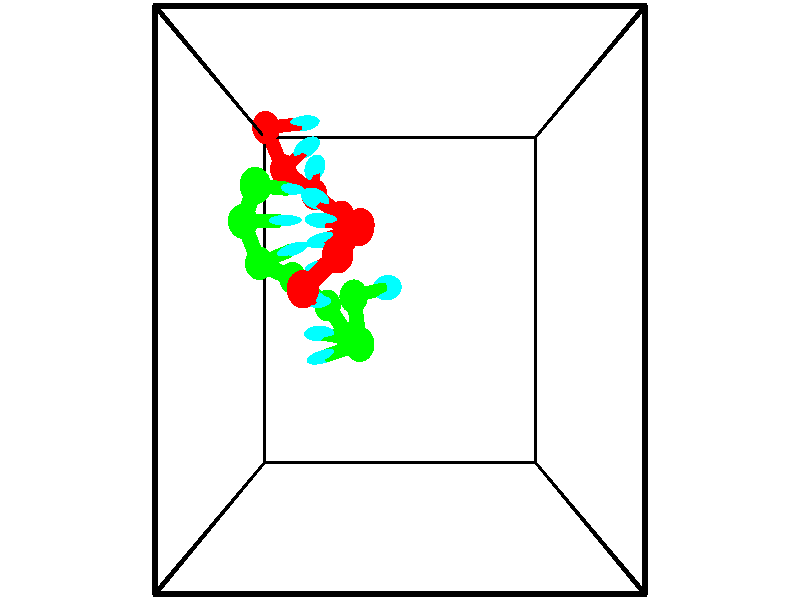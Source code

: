 // switches for output
#declare DRAW_BASES = 1; // possible values are 0, 1; only relevant for DNA ribbons
#declare DRAW_BASES_TYPE = 3; // possible values are 1, 2, 3; only relevant for DNA ribbons
#declare DRAW_FOG = 0; // set to 1 to enable fog

#include "colors.inc"

#include "transforms.inc"
background { rgb <1, 1, 1>}

#default {
   normal{
       ripples 0.25
       frequency 0.20
       turbulence 0.2
       lambda 5
   }
	finish {
		phong 0.1
		phong_size 40.
	}
}

// original window dimensions: 1024x640


// camera settings

camera {
	sky <-0, 1, 0>
	up <-0, 1, 0>
	right 1.6 * <1, 0, 0>
	location <2.5, 2.5, 11.1562>
	look_at <2.5, 2.5, 2.5>
	direction <0, 0, -8.6562>
	angle 67.0682
}


# declare cpy_camera_pos = <2.5, 2.5, 11.1562>;
# if (DRAW_FOG = 1)
fog {
	fog_type 2
	up vnormalize(cpy_camera_pos)
	color rgbt<1,1,1,0.3>
	distance 1e-5
	fog_alt 3e-3
	fog_offset 4
}
# end


// LIGHTS

# declare lum = 6;
global_settings {
	ambient_light rgb lum * <0.05, 0.05, 0.05>
	max_trace_level 15
}# declare cpy_direct_light_amount = 0.25;
light_source
{	1000 * <-1, -1, 1>,
	rgb lum * cpy_direct_light_amount
	parallel
}

light_source
{	1000 * <1, 1, -1>,
	rgb lum * cpy_direct_light_amount
	parallel
}

// strand 0

// nucleotide -1

// particle -1
sphere {
	<0.030129, 5.146434, 0.029247> 0.250000
	pigment { color rgbt <1,0,0,0> }
	no_shadow
}
cylinder {
	<0.411098, 5.210213, -0.074651>,  <0.639680, 5.248480, -0.136989>, 0.100000
	pigment { color rgbt <1,0,0,0> }
	no_shadow
}
cylinder {
	<0.411098, 5.210213, -0.074651>,  <0.030129, 5.146434, 0.029247>, 0.100000
	pigment { color rgbt <1,0,0,0> }
	no_shadow
}

// particle -1
sphere {
	<0.411098, 5.210213, -0.074651> 0.100000
	pigment { color rgbt <1,0,0,0> }
	no_shadow
}
sphere {
	0, 1
	scale<0.080000,0.200000,0.300000>
	matrix <0.217827, -0.952191, 0.214206,
		-0.213170, -0.260594, -0.941620,
		0.952423, 0.159448, -0.259743,
		0.696825, 5.258047, -0.152574>
	pigment { color rgbt <0,1,1,0> }
	no_shadow
}
cylinder {
	<0.255119, 4.587523, -0.460134>,  <0.030129, 5.146434, 0.029247>, 0.130000
	pigment { color rgbt <1,0,0,0> }
	no_shadow
}

// nucleotide -1

// particle -1
sphere {
	<0.255119, 4.587523, -0.460134> 0.250000
	pigment { color rgbt <1,0,0,0> }
	no_shadow
}
cylinder {
	<0.546040, 4.741211, -0.232658>,  <0.720592, 4.833424, -0.096173>, 0.100000
	pigment { color rgbt <1,0,0,0> }
	no_shadow
}
cylinder {
	<0.546040, 4.741211, -0.232658>,  <0.255119, 4.587523, -0.460134>, 0.100000
	pigment { color rgbt <1,0,0,0> }
	no_shadow
}

// particle -1
sphere {
	<0.546040, 4.741211, -0.232658> 0.100000
	pigment { color rgbt <1,0,0,0> }
	no_shadow
}
sphere {
	0, 1
	scale<0.080000,0.200000,0.300000>
	matrix <0.236905, -0.918225, 0.317394,
		0.644134, -0.096116, -0.758850,
		0.727301, 0.384220, 0.568689,
		0.764230, 4.856477, -0.062052>
	pigment { color rgbt <0,1,1,0> }
	no_shadow
}
cylinder {
	<0.851192, 4.195474, -0.472107>,  <0.255119, 4.587523, -0.460134>, 0.130000
	pigment { color rgbt <1,0,0,0> }
	no_shadow
}

// nucleotide -1

// particle -1
sphere {
	<0.851192, 4.195474, -0.472107> 0.250000
	pigment { color rgbt <1,0,0,0> }
	no_shadow
}
cylinder {
	<0.906898, 4.373558, -0.118296>,  <0.940323, 4.480409, 0.093991>, 0.100000
	pigment { color rgbt <1,0,0,0> }
	no_shadow
}
cylinder {
	<0.906898, 4.373558, -0.118296>,  <0.851192, 4.195474, -0.472107>, 0.100000
	pigment { color rgbt <1,0,0,0> }
	no_shadow
}

// particle -1
sphere {
	<0.906898, 4.373558, -0.118296> 0.100000
	pigment { color rgbt <1,0,0,0> }
	no_shadow
}
sphere {
	0, 1
	scale<0.080000,0.200000,0.300000>
	matrix <0.395778, -0.843814, 0.362404,
		0.907725, 0.299606, -0.293720,
		0.139267, 0.445211, 0.884529,
		0.948679, 4.507122, 0.147063>
	pigment { color rgbt <0,1,1,0> }
	no_shadow
}
cylinder {
	<1.398375, 3.807991, -0.216481>,  <0.851192, 4.195474, -0.472107>, 0.130000
	pigment { color rgbt <1,0,0,0> }
	no_shadow
}

// nucleotide -1

// particle -1
sphere {
	<1.398375, 3.807991, -0.216481> 0.250000
	pigment { color rgbt <1,0,0,0> }
	no_shadow
}
cylinder {
	<1.157681, 3.927567, 0.079776>,  <1.013264, 3.999312, 0.257530>, 0.100000
	pigment { color rgbt <1,0,0,0> }
	no_shadow
}
cylinder {
	<1.157681, 3.927567, 0.079776>,  <1.398375, 3.807991, -0.216481>, 0.100000
	pigment { color rgbt <1,0,0,0> }
	no_shadow
}

// particle -1
sphere {
	<1.157681, 3.927567, 0.079776> 0.100000
	pigment { color rgbt <1,0,0,0> }
	no_shadow
}
sphere {
	0, 1
	scale<0.080000,0.200000,0.300000>
	matrix <0.155302, -0.865822, 0.475640,
		0.783451, 0.401232, 0.474570,
		-0.601736, 0.298939, 0.740642,
		0.977160, 4.017248, 0.301968>
	pigment { color rgbt <0,1,1,0> }
	no_shadow
}
cylinder {
	<1.792084, 3.630654, 0.280138>,  <1.398375, 3.807991, -0.216481>, 0.130000
	pigment { color rgbt <1,0,0,0> }
	no_shadow
}

// nucleotide -1

// particle -1
sphere {
	<1.792084, 3.630654, 0.280138> 0.250000
	pigment { color rgbt <1,0,0,0> }
	no_shadow
}
cylinder {
	<1.403202, 3.655708, 0.370378>,  <1.169873, 3.670741, 0.424521>, 0.100000
	pigment { color rgbt <1,0,0,0> }
	no_shadow
}
cylinder {
	<1.403202, 3.655708, 0.370378>,  <1.792084, 3.630654, 0.280138>, 0.100000
	pigment { color rgbt <1,0,0,0> }
	no_shadow
}

// particle -1
sphere {
	<1.403202, 3.655708, 0.370378> 0.100000
	pigment { color rgbt <1,0,0,0> }
	no_shadow
}
sphere {
	0, 1
	scale<0.080000,0.200000,0.300000>
	matrix <0.019057, -0.939187, 0.342878,
		0.233355, 0.337647, 0.911888,
		-0.972205, 0.062635, 0.225598,
		1.111541, 3.674499, 0.438057>
	pigment { color rgbt <0,1,1,0> }
	no_shadow
}
cylinder {
	<1.808877, 3.509844, 0.952731>,  <1.792084, 3.630654, 0.280138>, 0.130000
	pigment { color rgbt <1,0,0,0> }
	no_shadow
}

// nucleotide -1

// particle -1
sphere {
	<1.808877, 3.509844, 0.952731> 0.250000
	pigment { color rgbt <1,0,0,0> }
	no_shadow
}
cylinder {
	<1.439209, 3.424957, 0.825687>,  <1.217408, 3.374025, 0.749461>, 0.100000
	pigment { color rgbt <1,0,0,0> }
	no_shadow
}
cylinder {
	<1.439209, 3.424957, 0.825687>,  <1.808877, 3.509844, 0.952731>, 0.100000
	pigment { color rgbt <1,0,0,0> }
	no_shadow
}

// particle -1
sphere {
	<1.439209, 3.424957, 0.825687> 0.100000
	pigment { color rgbt <1,0,0,0> }
	no_shadow
}
sphere {
	0, 1
	scale<0.080000,0.200000,0.300000>
	matrix <0.128361, -0.955656, 0.265038,
		-0.359771, 0.204171, 0.910428,
		-0.924169, -0.212216, -0.317610,
		1.161958, 3.361292, 0.730404>
	pigment { color rgbt <0,1,1,0> }
	no_shadow
}
cylinder {
	<1.503947, 3.105415, 1.482364>,  <1.808877, 3.509844, 0.952731>, 0.130000
	pigment { color rgbt <1,0,0,0> }
	no_shadow
}

// nucleotide -1

// particle -1
sphere {
	<1.503947, 3.105415, 1.482364> 0.250000
	pigment { color rgbt <1,0,0,0> }
	no_shadow
}
cylinder {
	<1.277237, 3.014549, 1.165590>,  <1.141211, 2.960030, 0.975526>, 0.100000
	pigment { color rgbt <1,0,0,0> }
	no_shadow
}
cylinder {
	<1.277237, 3.014549, 1.165590>,  <1.503947, 3.105415, 1.482364>, 0.100000
	pigment { color rgbt <1,0,0,0> }
	no_shadow
}

// particle -1
sphere {
	<1.277237, 3.014549, 1.165590> 0.100000
	pigment { color rgbt <1,0,0,0> }
	no_shadow
}
sphere {
	0, 1
	scale<0.080000,0.200000,0.300000>
	matrix <0.071716, -0.971191, 0.227256,
		-0.820744, 0.072009, 0.566739,
		-0.566776, -0.227163, -0.791935,
		1.107204, 2.946400, 0.928010>
	pigment { color rgbt <0,1,1,0> }
	no_shadow
}
cylinder {
	<0.976148, 2.641351, 1.682581>,  <1.503947, 3.105415, 1.482364>, 0.130000
	pigment { color rgbt <1,0,0,0> }
	no_shadow
}

// nucleotide -1

// particle -1
sphere {
	<0.976148, 2.641351, 1.682581> 0.250000
	pigment { color rgbt <1,0,0,0> }
	no_shadow
}
cylinder {
	<1.008377, 2.567619, 1.290758>,  <1.027715, 2.523381, 1.055665>, 0.100000
	pigment { color rgbt <1,0,0,0> }
	no_shadow
}
cylinder {
	<1.008377, 2.567619, 1.290758>,  <0.976148, 2.641351, 1.682581>, 0.100000
	pigment { color rgbt <1,0,0,0> }
	no_shadow
}

// particle -1
sphere {
	<1.008377, 2.567619, 1.290758> 0.100000
	pigment { color rgbt <1,0,0,0> }
	no_shadow
}
sphere {
	0, 1
	scale<0.080000,0.200000,0.300000>
	matrix <0.178810, -0.964136, 0.196135,
		-0.980579, -0.190957, -0.044723,
		0.080572, -0.184329, -0.979557,
		1.032549, 2.512321, 0.996891>
	pigment { color rgbt <0,1,1,0> }
	no_shadow
}
// strand 1

// nucleotide -1

// particle -1
sphere {
	<1.682336, 2.551894, 0.507941> 0.250000
	pigment { color rgbt <0,1,0,0> }
	no_shadow
}
cylinder {
	<2.017403, 2.629524, 0.303726>,  <2.218443, 2.676103, 0.181197>, 0.100000
	pigment { color rgbt <0,1,0,0> }
	no_shadow
}
cylinder {
	<2.017403, 2.629524, 0.303726>,  <1.682336, 2.551894, 0.507941>, 0.100000
	pigment { color rgbt <0,1,0,0> }
	no_shadow
}

// particle -1
sphere {
	<2.017403, 2.629524, 0.303726> 0.100000
	pigment { color rgbt <0,1,0,0> }
	no_shadow
}
sphere {
	0, 1
	scale<0.080000,0.200000,0.300000>
	matrix <0.426662, 0.351055, 0.833498,
		0.340992, -0.916020, 0.211260,
		0.837665, 0.194080, -0.510538,
		2.268703, 2.687747, 0.150565>
	pigment { color rgbt <0,1,1,0> }
	no_shadow
}
cylinder {
	<1.813719, 1.868050, 0.848475>,  <1.682336, 2.551894, 0.507941>, 0.130000
	pigment { color rgbt <0,1,0,0> }
	no_shadow
}

// nucleotide -1

// particle -1
sphere {
	<1.813719, 1.868050, 0.848475> 0.250000
	pigment { color rgbt <0,1,0,0> }
	no_shadow
}
cylinder {
	<1.441223, 1.759453, 0.751245>,  <1.217726, 1.694295, 0.692908>, 0.100000
	pigment { color rgbt <0,1,0,0> }
	no_shadow
}
cylinder {
	<1.441223, 1.759453, 0.751245>,  <1.813719, 1.868050, 0.848475>, 0.100000
	pigment { color rgbt <0,1,0,0> }
	no_shadow
}

// particle -1
sphere {
	<1.441223, 1.759453, 0.751245> 0.100000
	pigment { color rgbt <0,1,0,0> }
	no_shadow
}
sphere {
	0, 1
	scale<0.080000,0.200000,0.300000>
	matrix <-0.183507, 0.925667, -0.330857,
		0.314829, -0.263501, -0.911839,
		-0.931240, -0.271492, -0.243072,
		1.161851, 1.678005, 0.678324>
	pigment { color rgbt <0,1,1,0> }
	no_shadow
}
cylinder {
	<1.571011, 1.913068, 0.055285>,  <1.813719, 1.868050, 0.848475>, 0.130000
	pigment { color rgbt <0,1,0,0> }
	no_shadow
}

// nucleotide -1

// particle -1
sphere {
	<1.571011, 1.913068, 0.055285> 0.250000
	pigment { color rgbt <0,1,0,0> }
	no_shadow
}
cylinder {
	<1.292702, 1.967598, 0.337367>,  <1.125716, 2.000316, 0.506617>, 0.100000
	pigment { color rgbt <0,1,0,0> }
	no_shadow
}
cylinder {
	<1.292702, 1.967598, 0.337367>,  <1.571011, 1.913068, 0.055285>, 0.100000
	pigment { color rgbt <0,1,0,0> }
	no_shadow
}

// particle -1
sphere {
	<1.292702, 1.967598, 0.337367> 0.100000
	pigment { color rgbt <0,1,0,0> }
	no_shadow
}
sphere {
	0, 1
	scale<0.080000,0.200000,0.300000>
	matrix <-0.223578, 0.891939, -0.393011,
		-0.682578, -0.431115, -0.590107,
		-0.695773, 0.136325, 0.705206,
		1.083970, 2.008496, 0.548929>
	pigment { color rgbt <0,1,1,0> }
	no_shadow
}
cylinder {
	<1.126906, 2.412965, -0.287668>,  <1.571011, 1.913068, 0.055285>, 0.130000
	pigment { color rgbt <0,1,0,0> }
	no_shadow
}

// nucleotide -1

// particle -1
sphere {
	<1.126906, 2.412965, -0.287668> 0.250000
	pigment { color rgbt <0,1,0,0> }
	no_shadow
}
cylinder {
	<1.094193, 2.444412, 0.109750>,  <1.074564, 2.463281, 0.348200>, 0.100000
	pigment { color rgbt <0,1,0,0> }
	no_shadow
}
cylinder {
	<1.094193, 2.444412, 0.109750>,  <1.126906, 2.412965, -0.287668>, 0.100000
	pigment { color rgbt <0,1,0,0> }
	no_shadow
}

// particle -1
sphere {
	<1.094193, 2.444412, 0.109750> 0.100000
	pigment { color rgbt <0,1,0,0> }
	no_shadow
}
sphere {
	0, 1
	scale<0.080000,0.200000,0.300000>
	matrix <-0.157536, 0.983332, -0.090778,
		-0.984121, -0.163943, -0.068035,
		-0.081784, 0.078619, 0.993544,
		1.069657, 2.467998, 0.407813>
	pigment { color rgbt <0,1,1,0> }
	no_shadow
}
cylinder {
	<0.483967, 2.844542, -0.171425>,  <1.126906, 2.412965, -0.287668>, 0.130000
	pigment { color rgbt <0,1,0,0> }
	no_shadow
}

// nucleotide -1

// particle -1
sphere {
	<0.483967, 2.844542, -0.171425> 0.250000
	pigment { color rgbt <0,1,0,0> }
	no_shadow
}
cylinder {
	<0.653656, 2.853333, 0.190691>,  <0.755469, 2.858607, 0.407961>, 0.100000
	pigment { color rgbt <0,1,0,0> }
	no_shadow
}
cylinder {
	<0.653656, 2.853333, 0.190691>,  <0.483967, 2.844542, -0.171425>, 0.100000
	pigment { color rgbt <0,1,0,0> }
	no_shadow
}

// particle -1
sphere {
	<0.653656, 2.853333, 0.190691> 0.100000
	pigment { color rgbt <0,1,0,0> }
	no_shadow
}
sphere {
	0, 1
	scale<0.080000,0.200000,0.300000>
	matrix <-0.299403, 0.946887, 0.117315,
		-0.854631, -0.320815, 0.408269,
		0.424221, 0.021977, 0.905292,
		0.780922, 2.859926, 0.462279>
	pigment { color rgbt <0,1,1,0> }
	no_shadow
}
cylinder {
	<-0.029028, 3.048618, 0.307526>,  <0.483967, 2.844542, -0.171425>, 0.130000
	pigment { color rgbt <0,1,0,0> }
	no_shadow
}

// nucleotide -1

// particle -1
sphere {
	<-0.029028, 3.048618, 0.307526> 0.250000
	pigment { color rgbt <0,1,0,0> }
	no_shadow
}
cylinder {
	<0.334473, 3.156883, 0.434593>,  <0.552573, 3.221843, 0.510832>, 0.100000
	pigment { color rgbt <0,1,0,0> }
	no_shadow
}
cylinder {
	<0.334473, 3.156883, 0.434593>,  <-0.029028, 3.048618, 0.307526>, 0.100000
	pigment { color rgbt <0,1,0,0> }
	no_shadow
}

// particle -1
sphere {
	<0.334473, 3.156883, 0.434593> 0.100000
	pigment { color rgbt <0,1,0,0> }
	no_shadow
}
sphere {
	0, 1
	scale<0.080000,0.200000,0.300000>
	matrix <-0.246568, 0.962328, -0.114580,
		-0.336711, 0.025798, 0.941254,
		0.908752, 0.270664, 0.317666,
		0.607098, 3.238082, 0.529892>
	pigment { color rgbt <0,1,1,0> }
	no_shadow
}
cylinder {
	<-0.208167, 3.627521, 0.743621>,  <-0.029028, 3.048618, 0.307526>, 0.130000
	pigment { color rgbt <0,1,0,0> }
	no_shadow
}

// nucleotide -1

// particle -1
sphere {
	<-0.208167, 3.627521, 0.743621> 0.250000
	pigment { color rgbt <0,1,0,0> }
	no_shadow
}
cylinder {
	<0.183296, 3.645279, 0.663365>,  <0.418174, 3.655934, 0.615211>, 0.100000
	pigment { color rgbt <0,1,0,0> }
	no_shadow
}
cylinder {
	<0.183296, 3.645279, 0.663365>,  <-0.208167, 3.627521, 0.743621>, 0.100000
	pigment { color rgbt <0,1,0,0> }
	no_shadow
}

// particle -1
sphere {
	<0.183296, 3.645279, 0.663365> 0.100000
	pigment { color rgbt <0,1,0,0> }
	no_shadow
}
sphere {
	0, 1
	scale<0.080000,0.200000,0.300000>
	matrix <-0.036695, 0.998446, 0.041938,
		0.202191, -0.033681, 0.978767,
		0.978658, 0.044395, -0.200640,
		0.476894, 3.658597, 0.603173>
	pigment { color rgbt <0,1,1,0> }
	no_shadow
}
cylinder {
	<0.147138, 4.054144, 1.324929>,  <-0.208167, 3.627521, 0.743621>, 0.130000
	pigment { color rgbt <0,1,0,0> }
	no_shadow
}

// nucleotide -1

// particle -1
sphere {
	<0.147138, 4.054144, 1.324929> 0.250000
	pigment { color rgbt <0,1,0,0> }
	no_shadow
}
cylinder {
	<0.406113, 4.073837, 1.020718>,  <0.561497, 4.085653, 0.838191>, 0.100000
	pigment { color rgbt <0,1,0,0> }
	no_shadow
}
cylinder {
	<0.406113, 4.073837, 1.020718>,  <0.147138, 4.054144, 1.324929>, 0.100000
	pigment { color rgbt <0,1,0,0> }
	no_shadow
}

// particle -1
sphere {
	<0.406113, 4.073837, 1.020718> 0.100000
	pigment { color rgbt <0,1,0,0> }
	no_shadow
}
sphere {
	0, 1
	scale<0.080000,0.200000,0.300000>
	matrix <0.027177, 0.995785, 0.087600,
		0.761635, -0.077384, 0.643369,
		0.647436, 0.049234, -0.760528,
		0.600343, 4.088607, 0.792559>
	pigment { color rgbt <0,1,1,0> }
	no_shadow
}
// box output
cylinder {
	<0.000000, 0.000000, 0.000000>,  <5.000000, 0.000000, 0.000000>, 0.025000
	pigment { color rgbt <0,0,0,0> }
	no_shadow
}
cylinder {
	<0.000000, 0.000000, 0.000000>,  <0.000000, 5.000000, 0.000000>, 0.025000
	pigment { color rgbt <0,0,0,0> }
	no_shadow
}
cylinder {
	<0.000000, 0.000000, 0.000000>,  <0.000000, 0.000000, 5.000000>, 0.025000
	pigment { color rgbt <0,0,0,0> }
	no_shadow
}
cylinder {
	<5.000000, 5.000000, 5.000000>,  <0.000000, 5.000000, 5.000000>, 0.025000
	pigment { color rgbt <0,0,0,0> }
	no_shadow
}
cylinder {
	<5.000000, 5.000000, 5.000000>,  <5.000000, 0.000000, 5.000000>, 0.025000
	pigment { color rgbt <0,0,0,0> }
	no_shadow
}
cylinder {
	<5.000000, 5.000000, 5.000000>,  <5.000000, 5.000000, 0.000000>, 0.025000
	pigment { color rgbt <0,0,0,0> }
	no_shadow
}
cylinder {
	<0.000000, 0.000000, 5.000000>,  <0.000000, 5.000000, 5.000000>, 0.025000
	pigment { color rgbt <0,0,0,0> }
	no_shadow
}
cylinder {
	<0.000000, 0.000000, 5.000000>,  <5.000000, 0.000000, 5.000000>, 0.025000
	pigment { color rgbt <0,0,0,0> }
	no_shadow
}
cylinder {
	<5.000000, 5.000000, 0.000000>,  <0.000000, 5.000000, 0.000000>, 0.025000
	pigment { color rgbt <0,0,0,0> }
	no_shadow
}
cylinder {
	<5.000000, 5.000000, 0.000000>,  <5.000000, 0.000000, 0.000000>, 0.025000
	pigment { color rgbt <0,0,0,0> }
	no_shadow
}
cylinder {
	<5.000000, 0.000000, 5.000000>,  <5.000000, 0.000000, 0.000000>, 0.025000
	pigment { color rgbt <0,0,0,0> }
	no_shadow
}
cylinder {
	<0.000000, 5.000000, 0.000000>,  <0.000000, 5.000000, 5.000000>, 0.025000
	pigment { color rgbt <0,0,0,0> }
	no_shadow
}
// end of box output
